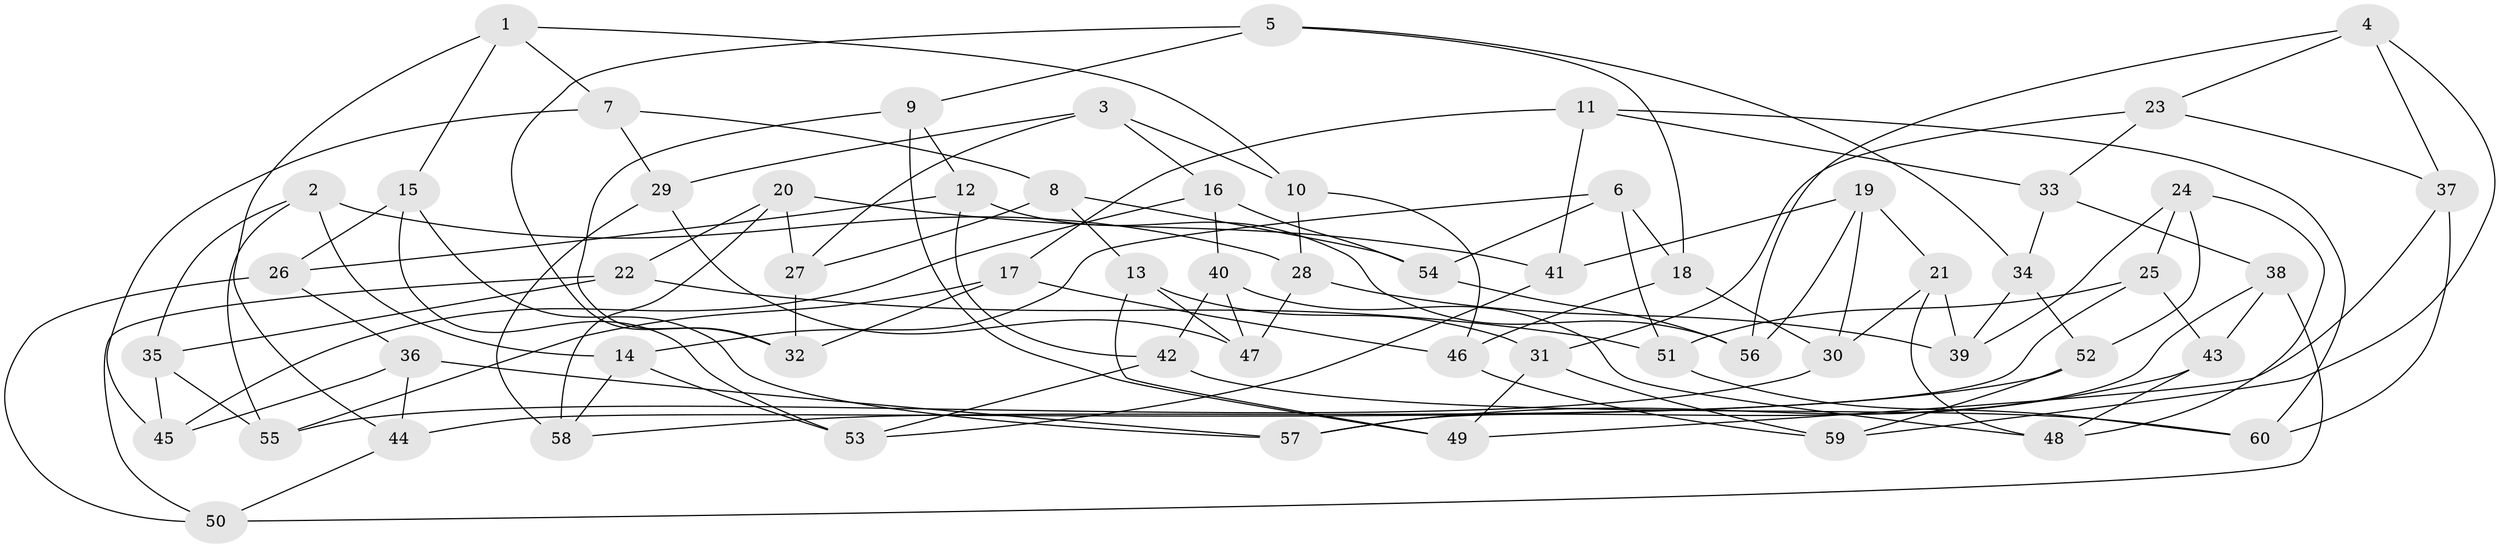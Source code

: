 // Generated by graph-tools (version 1.1) at 2025/26/03/09/25 03:26:56]
// undirected, 60 vertices, 120 edges
graph export_dot {
graph [start="1"]
  node [color=gray90,style=filled];
  1;
  2;
  3;
  4;
  5;
  6;
  7;
  8;
  9;
  10;
  11;
  12;
  13;
  14;
  15;
  16;
  17;
  18;
  19;
  20;
  21;
  22;
  23;
  24;
  25;
  26;
  27;
  28;
  29;
  30;
  31;
  32;
  33;
  34;
  35;
  36;
  37;
  38;
  39;
  40;
  41;
  42;
  43;
  44;
  45;
  46;
  47;
  48;
  49;
  50;
  51;
  52;
  53;
  54;
  55;
  56;
  57;
  58;
  59;
  60;
  1 -- 44;
  1 -- 15;
  1 -- 7;
  1 -- 10;
  2 -- 14;
  2 -- 35;
  2 -- 55;
  2 -- 28;
  3 -- 29;
  3 -- 16;
  3 -- 27;
  3 -- 10;
  4 -- 23;
  4 -- 56;
  4 -- 37;
  4 -- 59;
  5 -- 34;
  5 -- 32;
  5 -- 9;
  5 -- 18;
  6 -- 51;
  6 -- 18;
  6 -- 14;
  6 -- 54;
  7 -- 45;
  7 -- 8;
  7 -- 29;
  8 -- 54;
  8 -- 27;
  8 -- 13;
  9 -- 49;
  9 -- 12;
  9 -- 32;
  10 -- 28;
  10 -- 46;
  11 -- 17;
  11 -- 60;
  11 -- 33;
  11 -- 41;
  12 -- 26;
  12 -- 42;
  12 -- 56;
  13 -- 31;
  13 -- 47;
  13 -- 49;
  14 -- 58;
  14 -- 53;
  15 -- 57;
  15 -- 26;
  15 -- 53;
  16 -- 45;
  16 -- 40;
  16 -- 54;
  17 -- 55;
  17 -- 46;
  17 -- 32;
  18 -- 46;
  18 -- 30;
  19 -- 56;
  19 -- 41;
  19 -- 30;
  19 -- 21;
  20 -- 22;
  20 -- 27;
  20 -- 41;
  20 -- 58;
  21 -- 39;
  21 -- 48;
  21 -- 30;
  22 -- 35;
  22 -- 50;
  22 -- 51;
  23 -- 37;
  23 -- 33;
  23 -- 31;
  24 -- 52;
  24 -- 39;
  24 -- 25;
  24 -- 48;
  25 -- 43;
  25 -- 51;
  25 -- 44;
  26 -- 36;
  26 -- 50;
  27 -- 32;
  28 -- 47;
  28 -- 39;
  29 -- 58;
  29 -- 47;
  30 -- 55;
  31 -- 59;
  31 -- 49;
  33 -- 34;
  33 -- 38;
  34 -- 52;
  34 -- 39;
  35 -- 45;
  35 -- 55;
  36 -- 44;
  36 -- 45;
  36 -- 57;
  37 -- 60;
  37 -- 49;
  38 -- 43;
  38 -- 57;
  38 -- 50;
  40 -- 47;
  40 -- 42;
  40 -- 48;
  41 -- 53;
  42 -- 53;
  42 -- 60;
  43 -- 48;
  43 -- 57;
  44 -- 50;
  46 -- 59;
  51 -- 60;
  52 -- 59;
  52 -- 58;
  54 -- 56;
}
